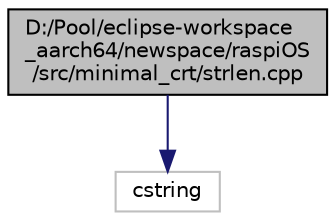 digraph "D:/Pool/eclipse-workspace_aarch64/newspace/raspiOS/src/minimal_crt/strlen.cpp"
{
  edge [fontname="Helvetica",fontsize="10",labelfontname="Helvetica",labelfontsize="10"];
  node [fontname="Helvetica",fontsize="10",shape=record];
  Node3917 [label="D:/Pool/eclipse-workspace\l_aarch64/newspace/raspiOS\l/src/minimal_crt/strlen.cpp",height=0.2,width=0.4,color="black", fillcolor="grey75", style="filled", fontcolor="black"];
  Node3917 -> Node3918 [color="midnightblue",fontsize="10",style="solid",fontname="Helvetica"];
  Node3918 [label="cstring",height=0.2,width=0.4,color="grey75", fillcolor="white", style="filled"];
}
